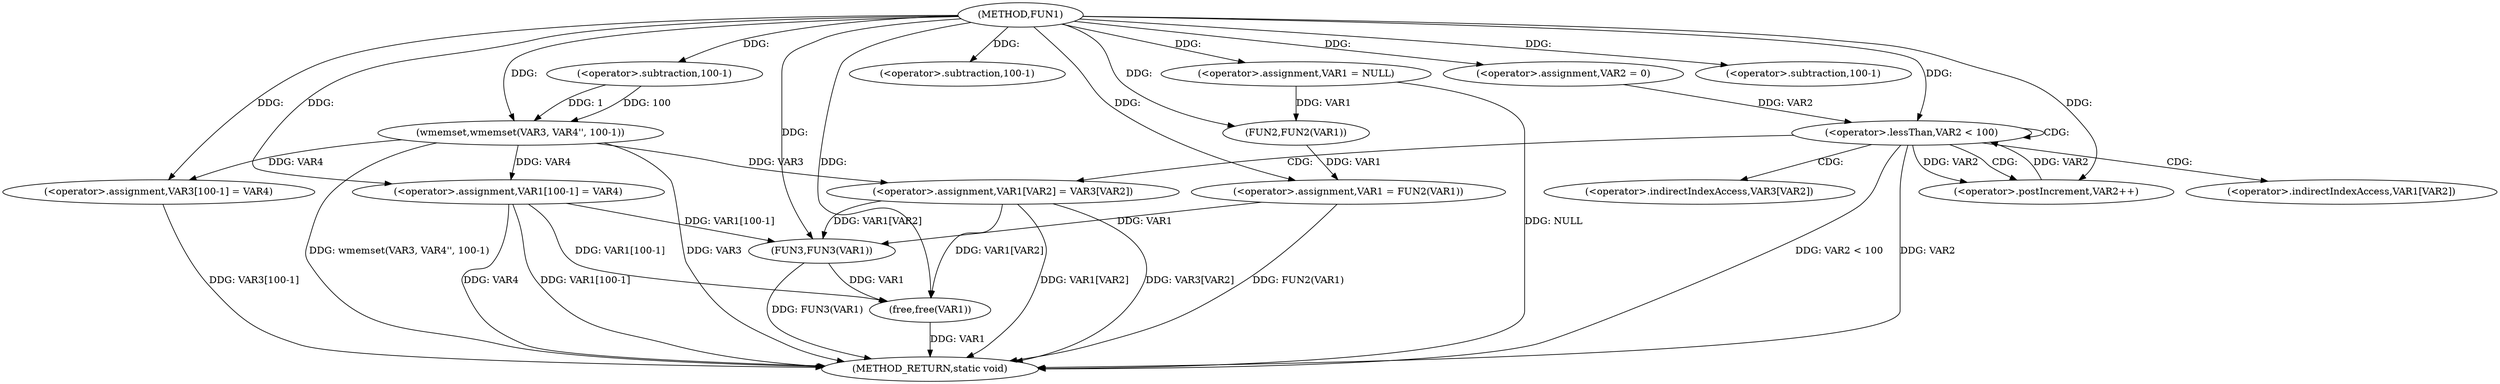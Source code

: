 digraph FUN1 {  
"1000100" [label = "(METHOD,FUN1)" ]
"1000154" [label = "(METHOD_RETURN,static void)" ]
"1000103" [label = "(<operator>.assignment,VAR1 = NULL)" ]
"1000106" [label = "(<operator>.assignment,VAR1 = FUN2(VAR1))" ]
"1000108" [label = "(FUN2,FUN2(VAR1))" ]
"1000113" [label = "(wmemset,wmemset(VAR3, VAR4'', 100-1))" ]
"1000116" [label = "(<operator>.subtraction,100-1)" ]
"1000119" [label = "(<operator>.assignment,VAR3[100-1] = VAR4)" ]
"1000122" [label = "(<operator>.subtraction,100-1)" ]
"1000127" [label = "(<operator>.assignment,VAR2 = 0)" ]
"1000130" [label = "(<operator>.lessThan,VAR2 < 100)" ]
"1000133" [label = "(<operator>.postIncrement,VAR2++)" ]
"1000136" [label = "(<operator>.assignment,VAR1[VAR2] = VAR3[VAR2])" ]
"1000143" [label = "(<operator>.assignment,VAR1[100-1] = VAR4)" ]
"1000146" [label = "(<operator>.subtraction,100-1)" ]
"1000150" [label = "(FUN3,FUN3(VAR1))" ]
"1000152" [label = "(free,free(VAR1))" ]
"1000137" [label = "(<operator>.indirectIndexAccess,VAR1[VAR2])" ]
"1000140" [label = "(<operator>.indirectIndexAccess,VAR3[VAR2])" ]
  "1000130" -> "1000154"  [ label = "DDG: VAR2 < 100"] 
  "1000106" -> "1000154"  [ label = "DDG: FUN2(VAR1)"] 
  "1000103" -> "1000154"  [ label = "DDG: NULL"] 
  "1000113" -> "1000154"  [ label = "DDG: VAR3"] 
  "1000143" -> "1000154"  [ label = "DDG: VAR4"] 
  "1000150" -> "1000154"  [ label = "DDG: FUN3(VAR1)"] 
  "1000130" -> "1000154"  [ label = "DDG: VAR2"] 
  "1000136" -> "1000154"  [ label = "DDG: VAR3[VAR2]"] 
  "1000143" -> "1000154"  [ label = "DDG: VAR1[100-1]"] 
  "1000152" -> "1000154"  [ label = "DDG: VAR1"] 
  "1000113" -> "1000154"  [ label = "DDG: wmemset(VAR3, VAR4'', 100-1)"] 
  "1000119" -> "1000154"  [ label = "DDG: VAR3[100-1]"] 
  "1000136" -> "1000154"  [ label = "DDG: VAR1[VAR2]"] 
  "1000100" -> "1000103"  [ label = "DDG: "] 
  "1000108" -> "1000106"  [ label = "DDG: VAR1"] 
  "1000100" -> "1000106"  [ label = "DDG: "] 
  "1000103" -> "1000108"  [ label = "DDG: VAR1"] 
  "1000100" -> "1000108"  [ label = "DDG: "] 
  "1000100" -> "1000113"  [ label = "DDG: "] 
  "1000116" -> "1000113"  [ label = "DDG: 100"] 
  "1000116" -> "1000113"  [ label = "DDG: 1"] 
  "1000100" -> "1000116"  [ label = "DDG: "] 
  "1000113" -> "1000119"  [ label = "DDG: VAR4"] 
  "1000100" -> "1000119"  [ label = "DDG: "] 
  "1000100" -> "1000122"  [ label = "DDG: "] 
  "1000100" -> "1000127"  [ label = "DDG: "] 
  "1000133" -> "1000130"  [ label = "DDG: VAR2"] 
  "1000127" -> "1000130"  [ label = "DDG: VAR2"] 
  "1000100" -> "1000130"  [ label = "DDG: "] 
  "1000130" -> "1000133"  [ label = "DDG: VAR2"] 
  "1000100" -> "1000133"  [ label = "DDG: "] 
  "1000113" -> "1000136"  [ label = "DDG: VAR3"] 
  "1000100" -> "1000143"  [ label = "DDG: "] 
  "1000113" -> "1000143"  [ label = "DDG: VAR4"] 
  "1000100" -> "1000146"  [ label = "DDG: "] 
  "1000106" -> "1000150"  [ label = "DDG: VAR1"] 
  "1000143" -> "1000150"  [ label = "DDG: VAR1[100-1]"] 
  "1000136" -> "1000150"  [ label = "DDG: VAR1[VAR2]"] 
  "1000100" -> "1000150"  [ label = "DDG: "] 
  "1000150" -> "1000152"  [ label = "DDG: VAR1"] 
  "1000143" -> "1000152"  [ label = "DDG: VAR1[100-1]"] 
  "1000136" -> "1000152"  [ label = "DDG: VAR1[VAR2]"] 
  "1000100" -> "1000152"  [ label = "DDG: "] 
  "1000130" -> "1000137"  [ label = "CDG: "] 
  "1000130" -> "1000130"  [ label = "CDG: "] 
  "1000130" -> "1000133"  [ label = "CDG: "] 
  "1000130" -> "1000136"  [ label = "CDG: "] 
  "1000130" -> "1000140"  [ label = "CDG: "] 
}
